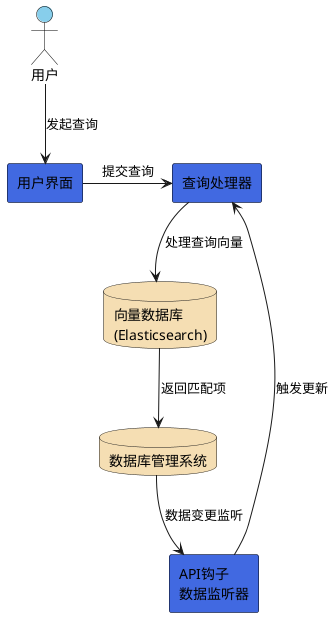 @startuml

' 定义样式
skinparam rectangle {
    BackgroundColor<<database>> Wheat
    BackgroundColor<<rectangle>> LightBlue
    BorderColor Black
}

skinparam actor {
    BorderColor Black
    BackgroundColor SkyBlue
}

' 定义参与者和组件
actor 用户 as user
rectangle "用户界面" as UI #RoyalBlue
rectangle "查询处理器" as QueryProcessor #RoyalBlue
database "向量数据库\n(Elasticsearch)" as VectorDB #Wheat
database "数据库管理系统" as DBMS #Wheat
rectangle "API钩子\n数据监听器" as APIHooks #RoyalBlue

' 连接线
user -down-> UI : 发起查询
UI -right-> QueryProcessor : 提交查询
QueryProcessor -down-> VectorDB : 处理查询向量
VectorDB -down-> DBMS : 返回匹配项
DBMS -down-> APIHooks : 数据变更监听
APIHooks -up-> QueryProcessor : 触发更新

@enduml
